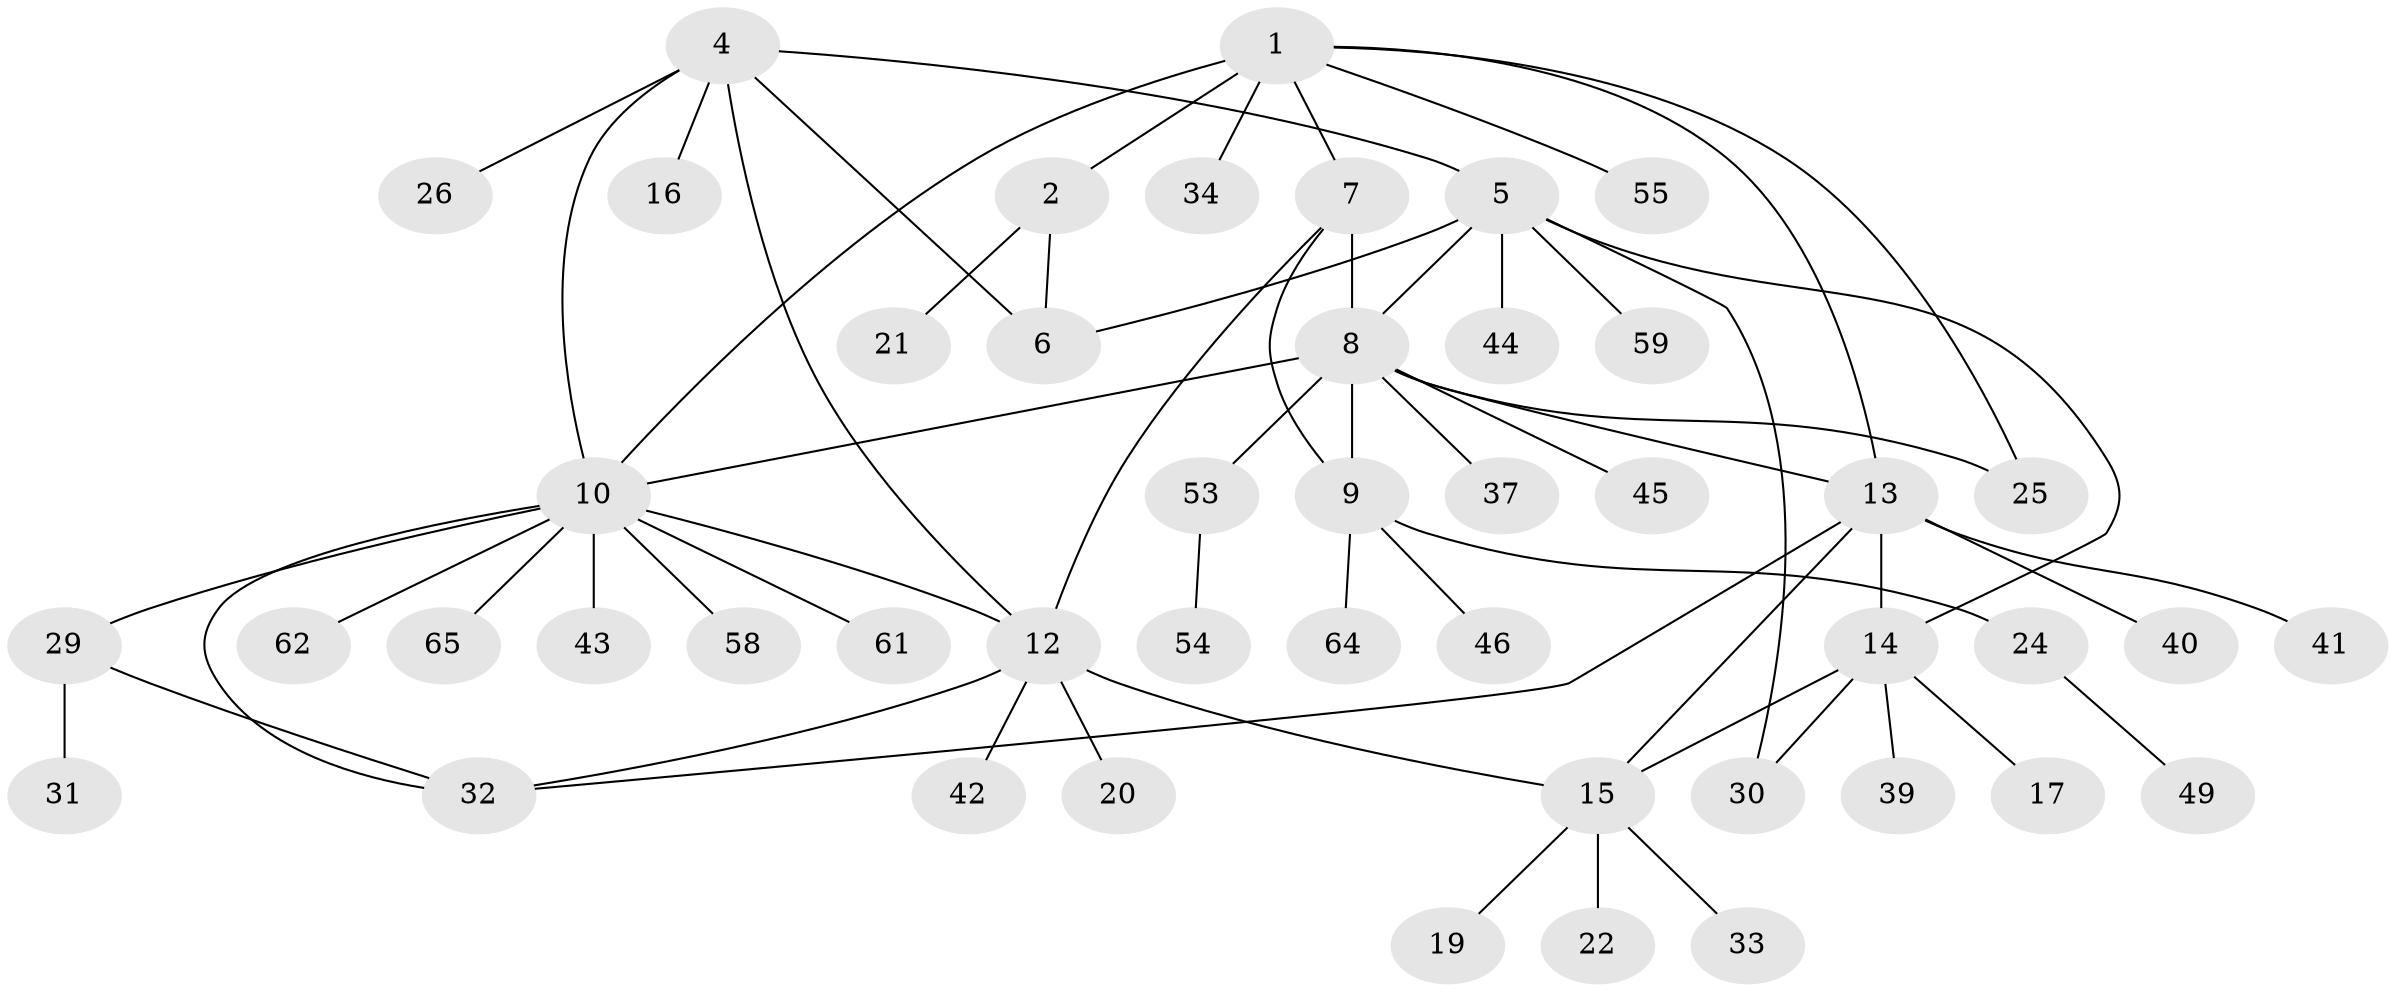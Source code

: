 // original degree distribution, {6: 0.030303030303030304, 5: 0.06060606060606061, 4: 0.045454545454545456, 8: 0.045454545454545456, 11: 0.015151515151515152, 3: 0.045454545454545456, 7: 0.045454545454545456, 1: 0.5606060606060606, 2: 0.15151515151515152}
// Generated by graph-tools (version 1.1) at 2025/11/02/27/25 16:11:36]
// undirected, 47 vertices, 62 edges
graph export_dot {
graph [start="1"]
  node [color=gray90,style=filled];
  1 [super="+3"];
  2 [super="+63"];
  4 [super="+11"];
  5 [super="+51"];
  6 [super="+18"];
  7 [super="+28"];
  8 [super="+23"];
  9 [super="+57"];
  10 [super="+50"];
  12 [super="+35"];
  13 [super="+27"];
  14 [super="+36"];
  15 [super="+52"];
  16;
  17;
  19;
  20;
  21;
  22;
  24;
  25 [super="+47"];
  26;
  29 [super="+48"];
  30;
  31;
  32 [super="+38"];
  33;
  34 [super="+60"];
  37 [super="+56"];
  39;
  40;
  41;
  42;
  43;
  44;
  45;
  46;
  49;
  53;
  54;
  55;
  58;
  59 [super="+66"];
  61;
  62;
  64;
  65;
  1 -- 2 [weight=2];
  1 -- 7;
  1 -- 10;
  1 -- 25;
  1 -- 55;
  1 -- 34;
  1 -- 13;
  2 -- 6;
  2 -- 21;
  4 -- 5;
  4 -- 6;
  4 -- 16;
  4 -- 26;
  4 -- 10;
  4 -- 12;
  5 -- 6;
  5 -- 8;
  5 -- 14;
  5 -- 30;
  5 -- 44;
  5 -- 59;
  7 -- 8 [weight=2];
  7 -- 9;
  7 -- 12;
  8 -- 9;
  8 -- 13;
  8 -- 25;
  8 -- 37;
  8 -- 45;
  8 -- 10;
  8 -- 53;
  9 -- 24;
  9 -- 46;
  9 -- 64;
  10 -- 12;
  10 -- 29;
  10 -- 43;
  10 -- 58;
  10 -- 61;
  10 -- 62;
  10 -- 65;
  10 -- 32;
  12 -- 15;
  12 -- 20;
  12 -- 32;
  12 -- 42;
  13 -- 14;
  13 -- 15;
  13 -- 32;
  13 -- 40;
  13 -- 41;
  14 -- 15;
  14 -- 17;
  14 -- 30;
  14 -- 39;
  15 -- 19;
  15 -- 22;
  15 -- 33;
  24 -- 49;
  29 -- 31;
  29 -- 32;
  53 -- 54;
}
